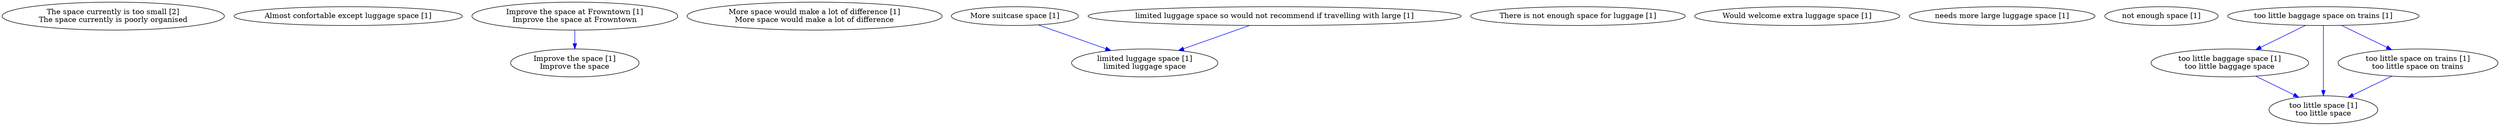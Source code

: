 digraph collapsedGraph {
"The space currently is too small [2]\nThe space currently is poorly organised""Almost confortable except luggage space [1]""Improve the space at Frowntown [1]\nImprove the space at Frowntown""Improve the space [1]\nImprove the space""More space would make a lot of difference [1]\nMore space would make a lot of difference""More suitcase space [1]""There is not enough space for luggage [1]""Would welcome extra luggage space [1]""limited luggage space so would not recommend if travelling with large [1]""limited luggage space [1]\nlimited luggage space""needs more large luggage space [1]""not enough space [1]""too little baggage space on trains [1]""too little baggage space [1]\ntoo little baggage space""too little space [1]\ntoo little space""too little space on trains [1]\ntoo little space on trains""Improve the space at Frowntown [1]\nImprove the space at Frowntown" -> "Improve the space [1]\nImprove the space" [color=blue]
"limited luggage space so would not recommend if travelling with large [1]" -> "limited luggage space [1]\nlimited luggage space" [color=blue]
"More suitcase space [1]" -> "limited luggage space [1]\nlimited luggage space" [color=blue]
"too little baggage space on trains [1]" -> "too little baggage space [1]\ntoo little baggage space" [color=blue]
"too little baggage space [1]\ntoo little baggage space" -> "too little space [1]\ntoo little space" [color=blue]
"too little baggage space on trains [1]" -> "too little space on trains [1]\ntoo little space on trains" [color=blue]
"too little space on trains [1]\ntoo little space on trains" -> "too little space [1]\ntoo little space" [color=blue]
"too little baggage space on trains [1]" -> "too little space [1]\ntoo little space" [color=blue]
}